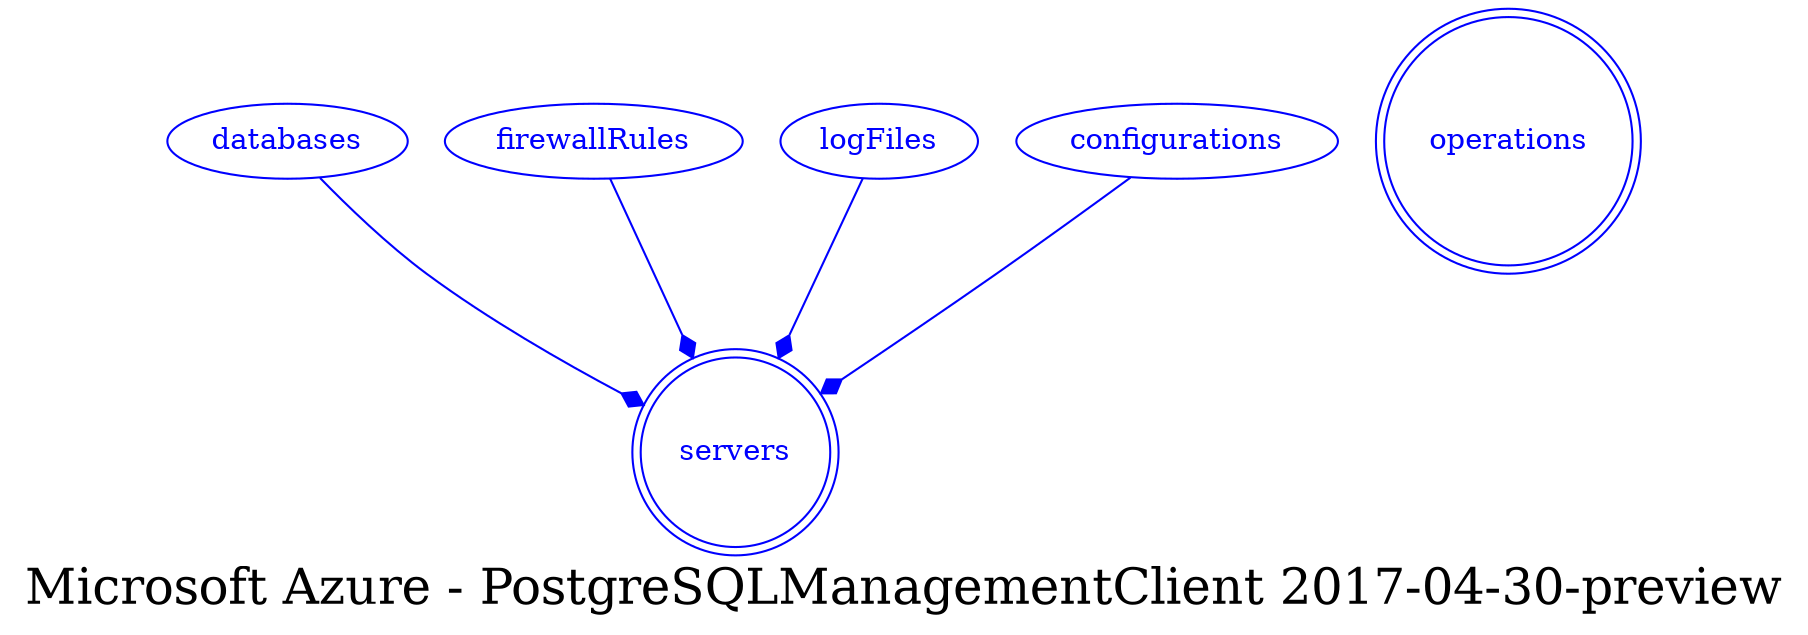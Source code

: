 digraph LexiconGraph {
graph[label="Microsoft Azure - PostgreSQLManagementClient 2017-04-30-preview", fontsize=24]
splines=true
"servers" [color=blue, fontcolor=blue, shape=doublecircle]
"operations" [color=blue, fontcolor=blue, shape=doublecircle]
"databases" -> "servers" [color=blue, fontcolor=blue, arrowhead=diamond, arrowtail=none]
"databases" [color=blue, fontcolor=blue, shape=ellipse]
"firewallRules" -> "servers" [color=blue, fontcolor=blue, arrowhead=diamond, arrowtail=none]
"firewallRules" [color=blue, fontcolor=blue, shape=ellipse]
"logFiles" -> "servers" [color=blue, fontcolor=blue, arrowhead=diamond, arrowtail=none]
"logFiles" [color=blue, fontcolor=blue, shape=ellipse]
"configurations" -> "servers" [color=blue, fontcolor=blue, arrowhead=diamond, arrowtail=none]
"configurations" [color=blue, fontcolor=blue, shape=ellipse]
}
